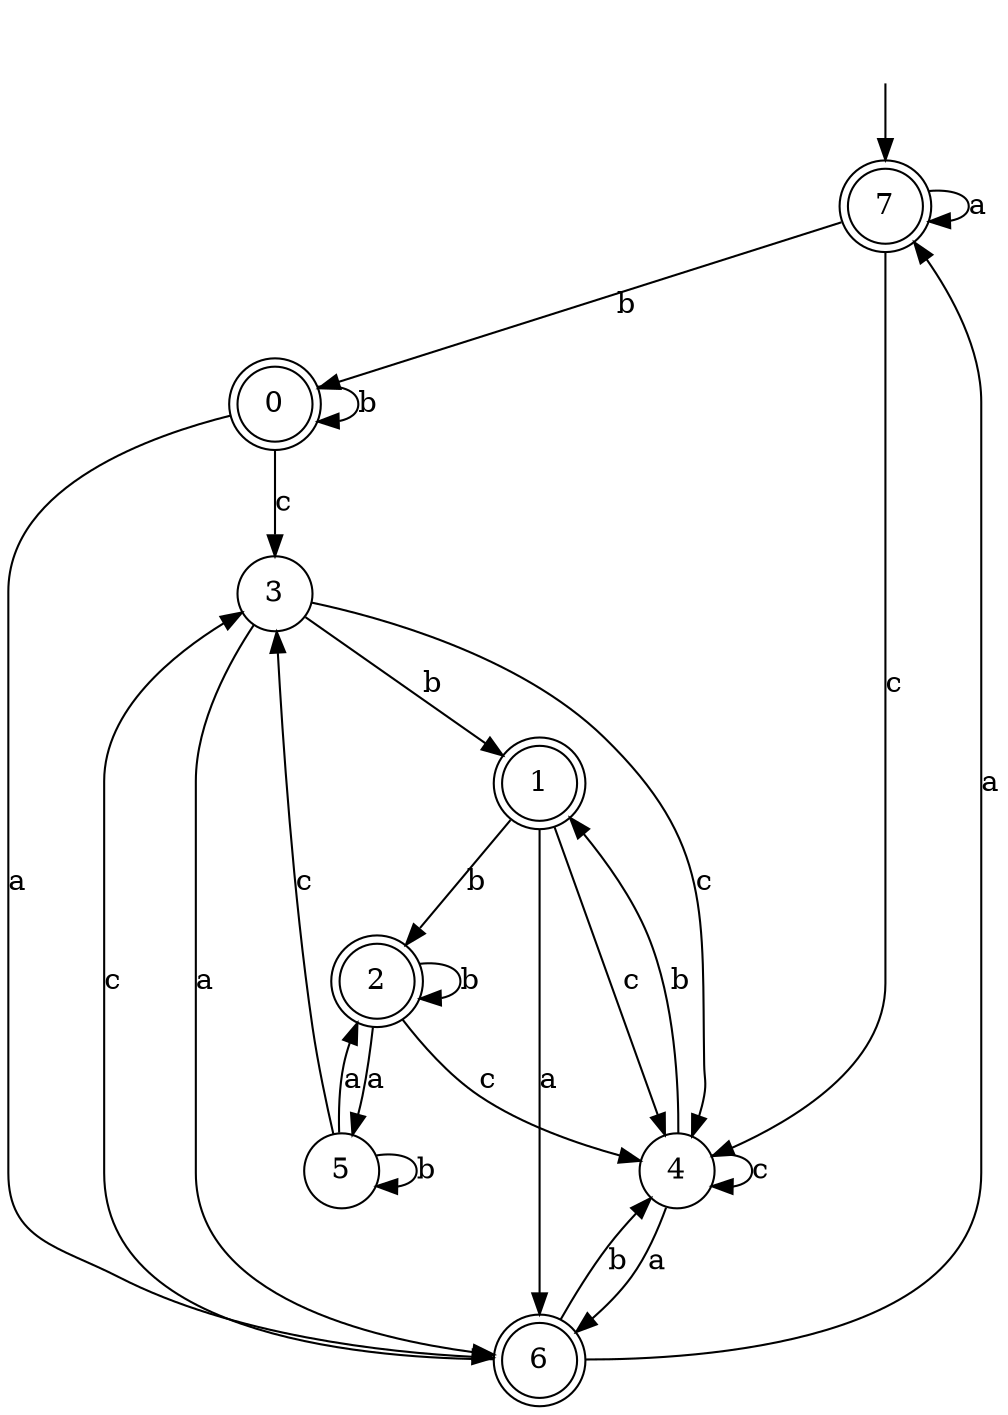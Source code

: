 digraph g {
__start [label=""shape=none]
	7[shape="doublecircle" label="7"]
	0[shape="doublecircle" label="0"]
	1[shape="doublecircle" label="1"]
	2[shape="doublecircle" label="2"]
	3[shape="circle" label="3"]
	4[shape="circle" label="4"]
	5[shape="circle" label="5"]
	6[shape="doublecircle" label="6"]

__start -> 7
	0 -> 6 [label="a"]
	0 -> 0 [label="b"]
	0 -> 3 [label="c"]
	1 -> 6 [label="a"]
	1 -> 2 [label="b"]
	1 -> 4 [label="c"]
	2 -> 5 [label="a"]
	2 -> 2 [label="b"]
	2 -> 4 [label="c"]
	3 -> 6 [label="a"]
	3 -> 1 [label="b"]
	3 -> 4 [label="c"]
	4 -> 6 [label="a"]
	4 -> 1 [label="b"]
	4 -> 4 [label="c"]
	5 -> 2 [label="a"]
	5 -> 5 [label="b"]
	5 -> 3 [label="c"]
	6 -> 7 [label="a"]
	6 -> 4 [label="b"]
	6 -> 3 [label="c"]
	7 -> 7 [label="a"]
	7 -> 0 [label="b"]
	7 -> 4 [label="c"]
}
